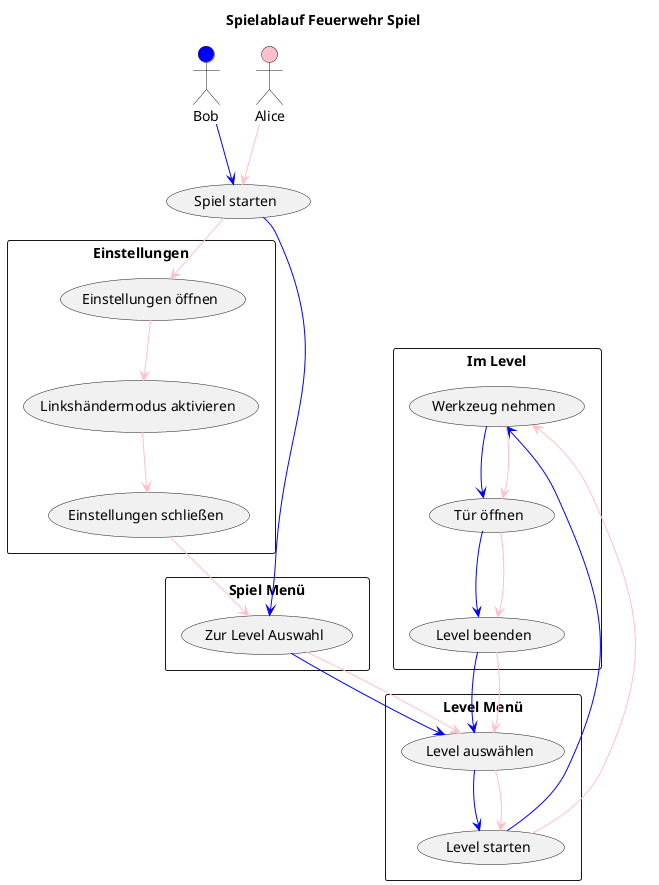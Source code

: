 @startuml
actor Bob #blue
actor Alice #pink

title Spielablauf Feuerwehr Spiel

(Spiel starten)

rectangle "Spiel Menü" {
(Zur Level Auswahl)
}

rectangle "Level Menü" {
(Level auswählen)
(Level starten)
}

rectangle "Einstellungen" {
(Einstellungen öffnen)
(Linkshändermodus aktivieren)
(Einstellungen schließen)
}

rectangle "Im Level" {
(Werkzeug nehmen)
(Tür öffnen)
(Level beenden)
}

'Ablauf von Bob'
Bob -[#blue]-> (Spiel starten)
(Spiel starten) -[#blue]-> (Zur Level Auswahl)
(Zur Level Auswahl) -[#blue]-> (Level auswählen)
(Level auswählen) -[#blue]-> (Level starten)
(Level starten) -[#blue]-> (Werkzeug nehmen)
(Werkzeug nehmen) -[#blue]-> (Tür öffnen)
(Tür öffnen) -[#blue]-> (Level beenden)
(Level beenden) -[#blue]-> (Level auswählen)

'Ablauf von Alice'
Alice -[#pink]-> (Spiel starten)
(Spiel starten) -[#pink]-> (Einstellungen öffnen)
(Einstellungen öffnen) -[#pink]-> (Linkshändermodus aktivieren)
(Linkshändermodus aktivieren) -[#pink]-> (Einstellungen schließen)
(Einstellungen schließen) -[#pink]-> (Zur Level Auswahl)
(Zur Level Auswahl) -[#pink]-> (Level auswählen)
(Level auswählen) -[#pink]-> (Level starten)
(Level starten) -[#pink]-> (Werkzeug nehmen)
(Werkzeug nehmen) -[#pink]-> (Tür öffnen)
(Tür öffnen) -[#pink]-> (Level beenden)
(Level beenden) -[#pink]-> (Level auswählen)

@enduml
